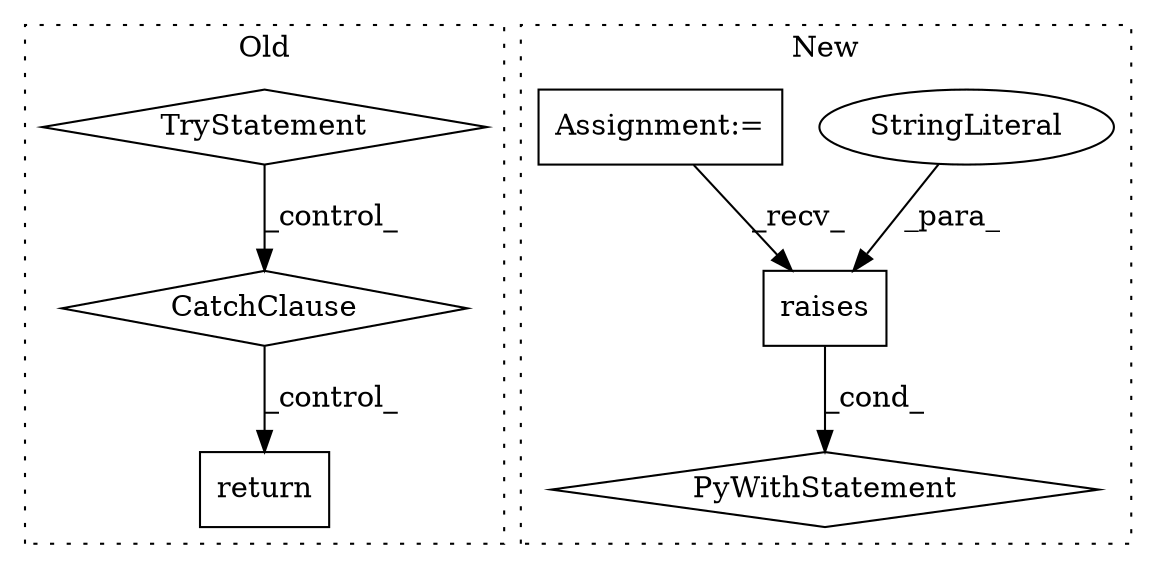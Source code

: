 digraph G {
subgraph cluster0 {
1 [label="return" a="41" s="10332" l="7" shape="box"];
5 [label="CatchClause" a="12" s="10288,10322" l="11,2" shape="diamond"];
6 [label="TryStatement" a="54" s="10244" l="4" shape="diamond"];
label = "Old";
style="dotted";
}
subgraph cluster1 {
2 [label="raises" a="32" s="10282,10323" l="7,1" shape="box"];
3 [label="PyWithStatement" a="104" s="10265,10324" l="10,2" shape="diamond"];
4 [label="StringLiteral" a="45" s="10299" l="24" shape="ellipse"];
7 [label="Assignment:=" a="7" s="10176" l="6" shape="box"];
label = "New";
style="dotted";
}
2 -> 3 [label="_cond_"];
4 -> 2 [label="_para_"];
5 -> 1 [label="_control_"];
6 -> 5 [label="_control_"];
7 -> 2 [label="_recv_"];
}